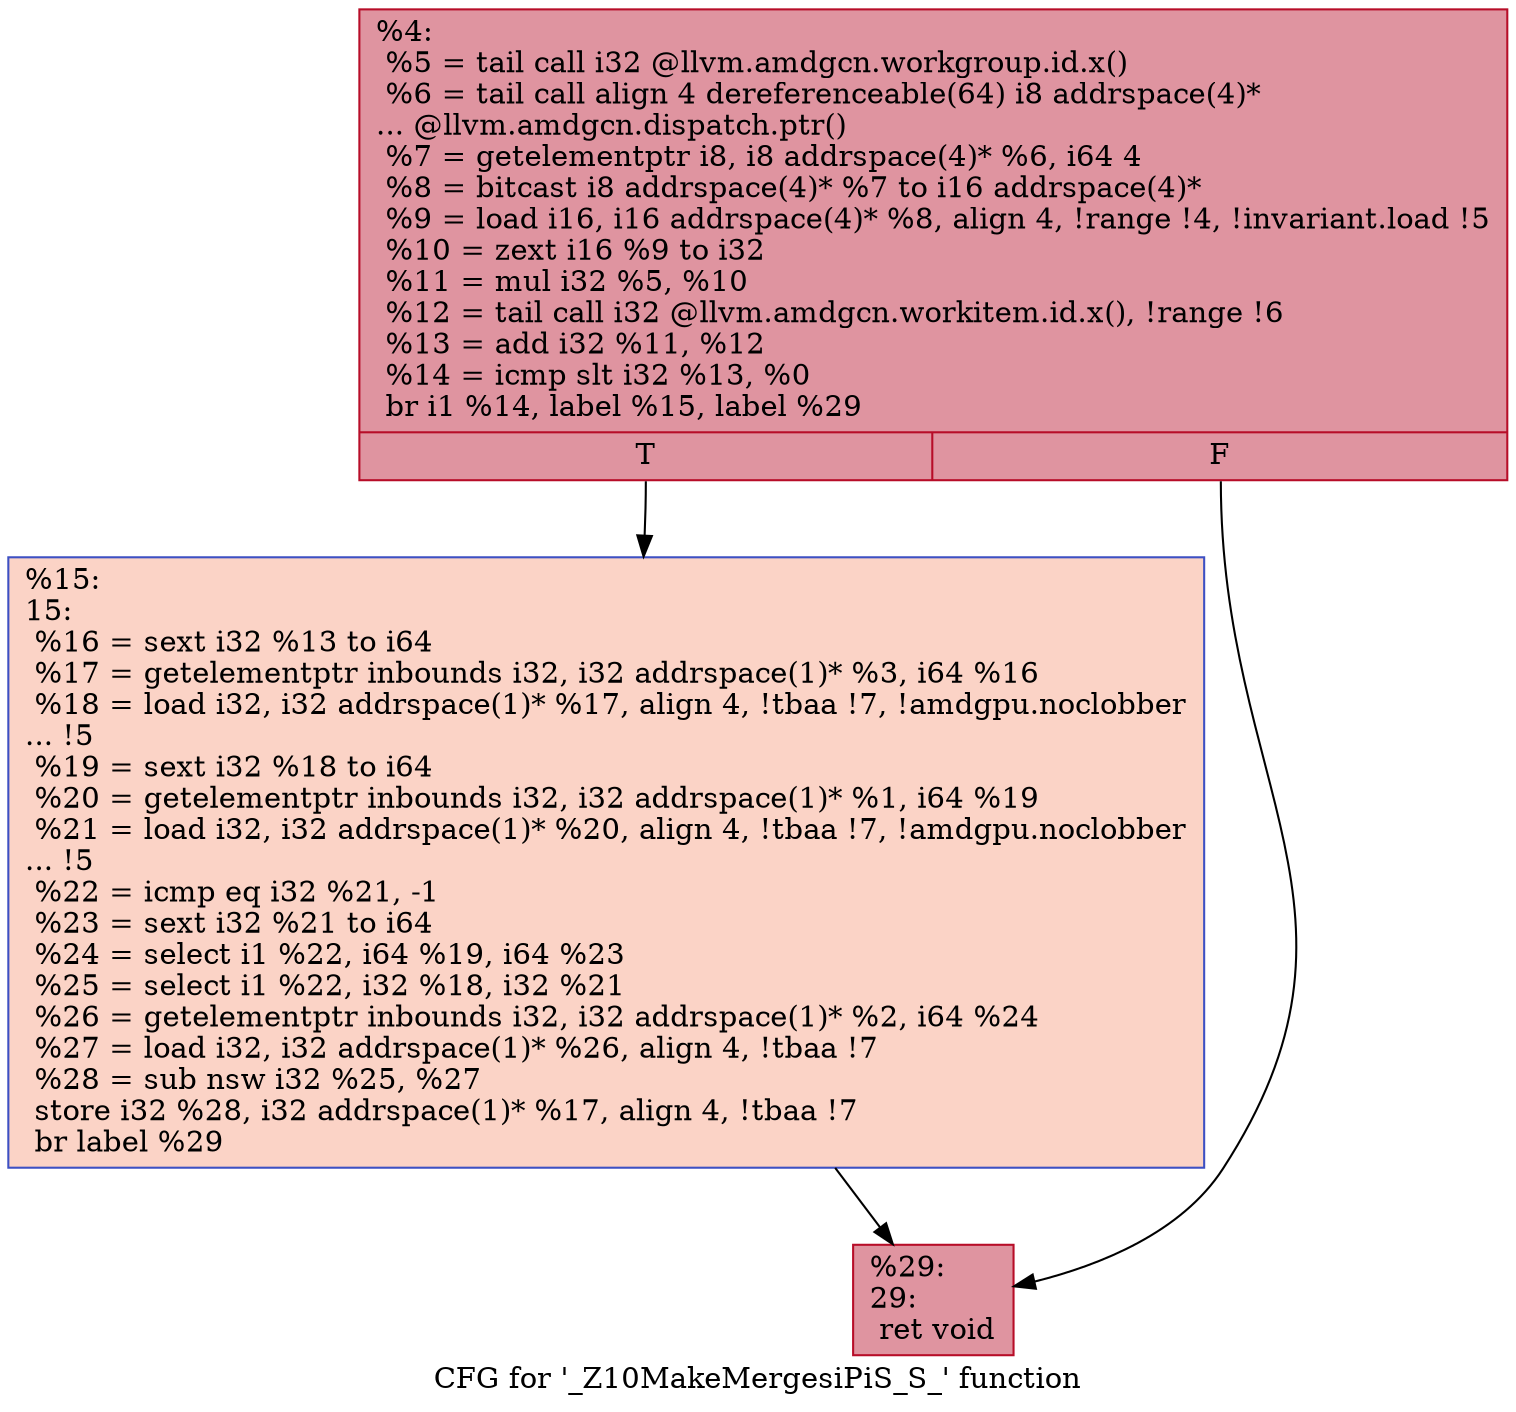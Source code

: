 digraph "CFG for '_Z10MakeMergesiPiS_S_' function" {
	label="CFG for '_Z10MakeMergesiPiS_S_' function";

	Node0x55b9190 [shape=record,color="#b70d28ff", style=filled, fillcolor="#b70d2870",label="{%4:\l  %5 = tail call i32 @llvm.amdgcn.workgroup.id.x()\l  %6 = tail call align 4 dereferenceable(64) i8 addrspace(4)*\l... @llvm.amdgcn.dispatch.ptr()\l  %7 = getelementptr i8, i8 addrspace(4)* %6, i64 4\l  %8 = bitcast i8 addrspace(4)* %7 to i16 addrspace(4)*\l  %9 = load i16, i16 addrspace(4)* %8, align 4, !range !4, !invariant.load !5\l  %10 = zext i16 %9 to i32\l  %11 = mul i32 %5, %10\l  %12 = tail call i32 @llvm.amdgcn.workitem.id.x(), !range !6\l  %13 = add i32 %11, %12\l  %14 = icmp slt i32 %13, %0\l  br i1 %14, label %15, label %29\l|{<s0>T|<s1>F}}"];
	Node0x55b9190:s0 -> Node0x55bb0a0;
	Node0x55b9190:s1 -> Node0x55bb130;
	Node0x55bb0a0 [shape=record,color="#3d50c3ff", style=filled, fillcolor="#f59c7d70",label="{%15:\l15:                                               \l  %16 = sext i32 %13 to i64\l  %17 = getelementptr inbounds i32, i32 addrspace(1)* %3, i64 %16\l  %18 = load i32, i32 addrspace(1)* %17, align 4, !tbaa !7, !amdgpu.noclobber\l... !5\l  %19 = sext i32 %18 to i64\l  %20 = getelementptr inbounds i32, i32 addrspace(1)* %1, i64 %19\l  %21 = load i32, i32 addrspace(1)* %20, align 4, !tbaa !7, !amdgpu.noclobber\l... !5\l  %22 = icmp eq i32 %21, -1\l  %23 = sext i32 %21 to i64\l  %24 = select i1 %22, i64 %19, i64 %23\l  %25 = select i1 %22, i32 %18, i32 %21\l  %26 = getelementptr inbounds i32, i32 addrspace(1)* %2, i64 %24\l  %27 = load i32, i32 addrspace(1)* %26, align 4, !tbaa !7\l  %28 = sub nsw i32 %25, %27\l  store i32 %28, i32 addrspace(1)* %17, align 4, !tbaa !7\l  br label %29\l}"];
	Node0x55bb0a0 -> Node0x55bb130;
	Node0x55bb130 [shape=record,color="#b70d28ff", style=filled, fillcolor="#b70d2870",label="{%29:\l29:                                               \l  ret void\l}"];
}
